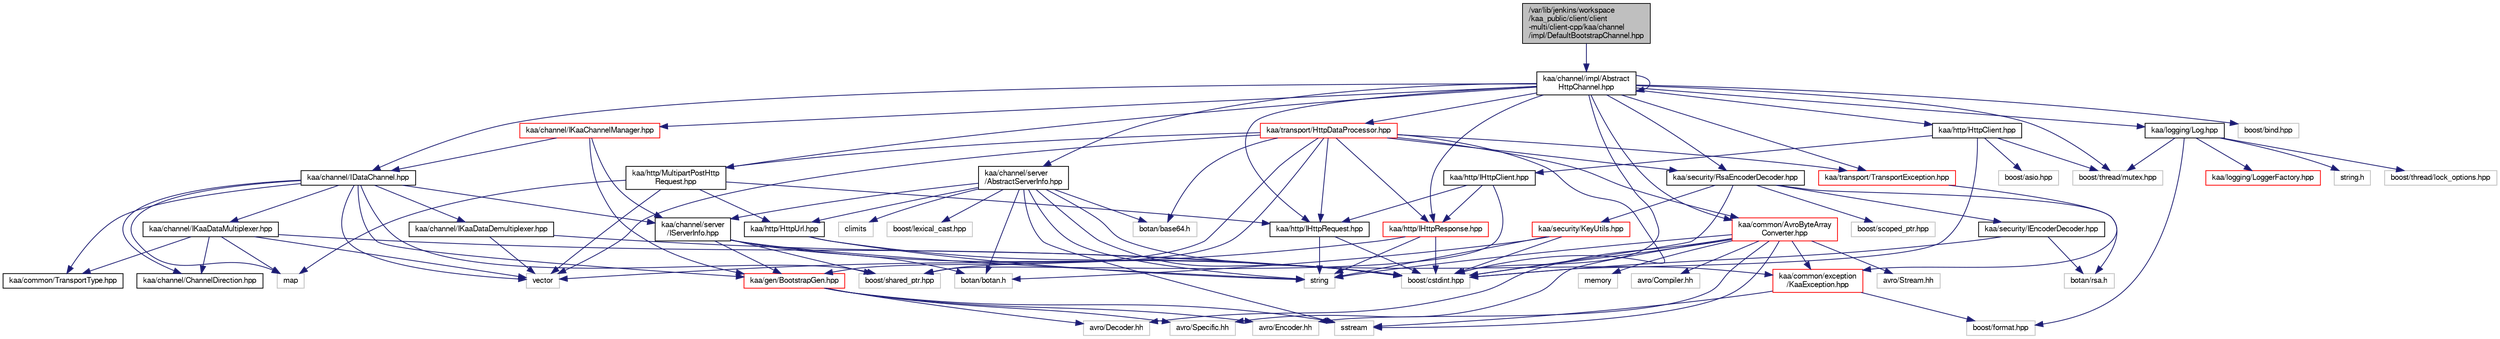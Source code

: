 digraph "/var/lib/jenkins/workspace/kaa_public/client/client-multi/client-cpp/kaa/channel/impl/DefaultBootstrapChannel.hpp"
{
  bgcolor="transparent";
  edge [fontname="FreeSans",fontsize="10",labelfontname="FreeSans",labelfontsize="10"];
  node [fontname="FreeSans",fontsize="10",shape=record];
  Node1 [label="/var/lib/jenkins/workspace\l/kaa_public/client/client\l-multi/client-cpp/kaa/channel\l/impl/DefaultBootstrapChannel.hpp",height=0.2,width=0.4,color="black", fillcolor="grey75", style="filled" fontcolor="black"];
  Node1 -> Node2 [color="midnightblue",fontsize="10",style="solid",fontname="FreeSans"];
  Node2 [label="kaa/channel/impl/Abstract\lHttpChannel.hpp",height=0.2,width=0.4,color="black",URL="$AbstractHttpChannel_8hpp.html"];
  Node2 -> Node3 [color="midnightblue",fontsize="10",style="solid",fontname="FreeSans"];
  Node3 [label="kaa/channel/IDataChannel.hpp",height=0.2,width=0.4,color="black",URL="$IDataChannel_8hpp.html"];
  Node3 -> Node4 [color="midnightblue",fontsize="10",style="solid",fontname="FreeSans"];
  Node4 [label="boost/shared_ptr.hpp",height=0.2,width=0.4,color="grey75"];
  Node3 -> Node5 [color="midnightblue",fontsize="10",style="solid",fontname="FreeSans"];
  Node5 [label="vector",height=0.2,width=0.4,color="grey75"];
  Node3 -> Node6 [color="midnightblue",fontsize="10",style="solid",fontname="FreeSans"];
  Node6 [label="map",height=0.2,width=0.4,color="grey75"];
  Node3 -> Node7 [color="midnightblue",fontsize="10",style="solid",fontname="FreeSans"];
  Node7 [label="kaa/common/TransportType.hpp",height=0.2,width=0.4,color="black",URL="$TransportType_8hpp.html"];
  Node3 -> Node8 [color="midnightblue",fontsize="10",style="solid",fontname="FreeSans"];
  Node8 [label="kaa/channel/ChannelDirection.hpp",height=0.2,width=0.4,color="black",URL="$ChannelDirection_8hpp.html"];
  Node3 -> Node9 [color="midnightblue",fontsize="10",style="solid",fontname="FreeSans"];
  Node9 [label="kaa/channel/IKaaDataMultiplexer.hpp",height=0.2,width=0.4,color="black",URL="$IKaaDataMultiplexer_8hpp.html"];
  Node9 -> Node10 [color="midnightblue",fontsize="10",style="solid",fontname="FreeSans"];
  Node10 [label="boost/cstdint.hpp",height=0.2,width=0.4,color="grey75"];
  Node9 -> Node6 [color="midnightblue",fontsize="10",style="solid",fontname="FreeSans"];
  Node9 -> Node5 [color="midnightblue",fontsize="10",style="solid",fontname="FreeSans"];
  Node9 -> Node7 [color="midnightblue",fontsize="10",style="solid",fontname="FreeSans"];
  Node9 -> Node8 [color="midnightblue",fontsize="10",style="solid",fontname="FreeSans"];
  Node3 -> Node11 [color="midnightblue",fontsize="10",style="solid",fontname="FreeSans"];
  Node11 [label="kaa/channel/IKaaDataDemultiplexer.hpp",height=0.2,width=0.4,color="black",URL="$IKaaDataDemultiplexer_8hpp.html"];
  Node11 -> Node10 [color="midnightblue",fontsize="10",style="solid",fontname="FreeSans"];
  Node11 -> Node5 [color="midnightblue",fontsize="10",style="solid",fontname="FreeSans"];
  Node3 -> Node12 [color="midnightblue",fontsize="10",style="solid",fontname="FreeSans"];
  Node12 [label="kaa/gen/BootstrapGen.hpp",height=0.2,width=0.4,color="red",URL="$BootstrapGen_8hpp.html"];
  Node12 -> Node13 [color="midnightblue",fontsize="10",style="solid",fontname="FreeSans"];
  Node13 [label="sstream",height=0.2,width=0.4,color="grey75"];
  Node12 -> Node14 [color="midnightblue",fontsize="10",style="solid",fontname="FreeSans"];
  Node14 [label="avro/Specific.hh",height=0.2,width=0.4,color="grey75"];
  Node12 -> Node15 [color="midnightblue",fontsize="10",style="solid",fontname="FreeSans"];
  Node15 [label="avro/Encoder.hh",height=0.2,width=0.4,color="grey75"];
  Node12 -> Node16 [color="midnightblue",fontsize="10",style="solid",fontname="FreeSans"];
  Node16 [label="avro/Decoder.hh",height=0.2,width=0.4,color="grey75"];
  Node3 -> Node17 [color="midnightblue",fontsize="10",style="solid",fontname="FreeSans"];
  Node17 [label="kaa/channel/server\l/IServerInfo.hpp",height=0.2,width=0.4,color="black",URL="$IServerInfo_8hpp.html"];
  Node17 -> Node18 [color="midnightblue",fontsize="10",style="solid",fontname="FreeSans"];
  Node18 [label="string",height=0.2,width=0.4,color="grey75"];
  Node17 -> Node19 [color="midnightblue",fontsize="10",style="solid",fontname="FreeSans"];
  Node19 [label="botan/botan.h",height=0.2,width=0.4,color="grey75"];
  Node17 -> Node10 [color="midnightblue",fontsize="10",style="solid",fontname="FreeSans"];
  Node17 -> Node4 [color="midnightblue",fontsize="10",style="solid",fontname="FreeSans"];
  Node17 -> Node12 [color="midnightblue",fontsize="10",style="solid",fontname="FreeSans"];
  Node2 -> Node20 [color="midnightblue",fontsize="10",style="solid",fontname="FreeSans"];
  Node20 [label="kaa/channel/server\l/AbstractServerInfo.hpp",height=0.2,width=0.4,color="black",URL="$AbstractServerInfo_8hpp.html"];
  Node20 -> Node18 [color="midnightblue",fontsize="10",style="solid",fontname="FreeSans"];
  Node20 -> Node13 [color="midnightblue",fontsize="10",style="solid",fontname="FreeSans"];
  Node20 -> Node21 [color="midnightblue",fontsize="10",style="solid",fontname="FreeSans"];
  Node21 [label="climits",height=0.2,width=0.4,color="grey75"];
  Node20 -> Node10 [color="midnightblue",fontsize="10",style="solid",fontname="FreeSans"];
  Node20 -> Node22 [color="midnightblue",fontsize="10",style="solid",fontname="FreeSans"];
  Node22 [label="boost/lexical_cast.hpp",height=0.2,width=0.4,color="grey75"];
  Node20 -> Node19 [color="midnightblue",fontsize="10",style="solid",fontname="FreeSans"];
  Node20 -> Node23 [color="midnightblue",fontsize="10",style="solid",fontname="FreeSans"];
  Node23 [label="botan/base64.h",height=0.2,width=0.4,color="grey75"];
  Node20 -> Node17 [color="midnightblue",fontsize="10",style="solid",fontname="FreeSans"];
  Node20 -> Node24 [color="midnightblue",fontsize="10",style="solid",fontname="FreeSans"];
  Node24 [label="kaa/common/exception\l/KaaException.hpp",height=0.2,width=0.4,color="red",URL="$KaaException_8hpp.html"];
  Node24 -> Node25 [color="midnightblue",fontsize="10",style="solid",fontname="FreeSans"];
  Node25 [label="boost/format.hpp",height=0.2,width=0.4,color="grey75"];
  Node24 -> Node13 [color="midnightblue",fontsize="10",style="solid",fontname="FreeSans"];
  Node20 -> Node26 [color="midnightblue",fontsize="10",style="solid",fontname="FreeSans"];
  Node26 [label="kaa/http/HttpUrl.hpp",height=0.2,width=0.4,color="black",URL="$HttpUrl_8hpp.html"];
  Node26 -> Node18 [color="midnightblue",fontsize="10",style="solid",fontname="FreeSans"];
  Node26 -> Node10 [color="midnightblue",fontsize="10",style="solid",fontname="FreeSans"];
  Node2 -> Node27 [color="midnightblue",fontsize="10",style="solid",fontname="FreeSans"];
  Node27 [label="kaa/http/HttpClient.hpp",height=0.2,width=0.4,color="black",URL="$HttpClient_8hpp.html"];
  Node27 -> Node28 [color="midnightblue",fontsize="10",style="solid",fontname="FreeSans"];
  Node28 [label="kaa/http/IHttpClient.hpp",height=0.2,width=0.4,color="black",URL="$IHttpClient_8hpp.html"];
  Node28 -> Node4 [color="midnightblue",fontsize="10",style="solid",fontname="FreeSans"];
  Node28 -> Node29 [color="midnightblue",fontsize="10",style="solid",fontname="FreeSans"];
  Node29 [label="kaa/http/IHttpResponse.hpp",height=0.2,width=0.4,color="red",URL="$IHttpResponse_8hpp.html"];
  Node29 -> Node10 [color="midnightblue",fontsize="10",style="solid",fontname="FreeSans"];
  Node29 -> Node18 [color="midnightblue",fontsize="10",style="solid",fontname="FreeSans"];
  Node29 -> Node5 [color="midnightblue",fontsize="10",style="solid",fontname="FreeSans"];
  Node28 -> Node30 [color="midnightblue",fontsize="10",style="solid",fontname="FreeSans"];
  Node30 [label="kaa/http/IHttpRequest.hpp",height=0.2,width=0.4,color="black",URL="$IHttpRequest_8hpp.html"];
  Node30 -> Node18 [color="midnightblue",fontsize="10",style="solid",fontname="FreeSans"];
  Node30 -> Node10 [color="midnightblue",fontsize="10",style="solid",fontname="FreeSans"];
  Node27 -> Node10 [color="midnightblue",fontsize="10",style="solid",fontname="FreeSans"];
  Node27 -> Node31 [color="midnightblue",fontsize="10",style="solid",fontname="FreeSans"];
  Node31 [label="boost/asio.hpp",height=0.2,width=0.4,color="grey75"];
  Node27 -> Node32 [color="midnightblue",fontsize="10",style="solid",fontname="FreeSans"];
  Node32 [label="boost/thread/mutex.hpp",height=0.2,width=0.4,color="grey75"];
  Node2 -> Node2 [color="midnightblue",fontsize="10",style="solid",fontname="FreeSans"];
  Node2 -> Node33 [color="midnightblue",fontsize="10",style="solid",fontname="FreeSans"];
  Node33 [label="kaa/logging/Log.hpp",height=0.2,width=0.4,color="black",URL="$Log_8hpp.html"];
  Node33 -> Node34 [color="midnightblue",fontsize="10",style="solid",fontname="FreeSans"];
  Node34 [label="kaa/logging/LoggerFactory.hpp",height=0.2,width=0.4,color="red",URL="$LoggerFactory_8hpp.html"];
  Node33 -> Node35 [color="midnightblue",fontsize="10",style="solid",fontname="FreeSans"];
  Node35 [label="string.h",height=0.2,width=0.4,color="grey75"];
  Node33 -> Node25 [color="midnightblue",fontsize="10",style="solid",fontname="FreeSans"];
  Node33 -> Node32 [color="midnightblue",fontsize="10",style="solid",fontname="FreeSans"];
  Node33 -> Node36 [color="midnightblue",fontsize="10",style="solid",fontname="FreeSans"];
  Node36 [label="boost/thread/lock_options.hpp",height=0.2,width=0.4,color="grey75"];
  Node2 -> Node37 [color="midnightblue",fontsize="10",style="solid",fontname="FreeSans"];
  Node37 [label="kaa/security/RsaEncoderDecoder.hpp",height=0.2,width=0.4,color="black",URL="$RsaEncoderDecoder_8hpp.html"];
  Node37 -> Node38 [color="midnightblue",fontsize="10",style="solid",fontname="FreeSans"];
  Node38 [label="kaa/security/KeyUtils.hpp",height=0.2,width=0.4,color="red",URL="$KeyUtils_8hpp.html"];
  Node38 -> Node19 [color="midnightblue",fontsize="10",style="solid",fontname="FreeSans"];
  Node38 -> Node18 [color="midnightblue",fontsize="10",style="solid",fontname="FreeSans"];
  Node38 -> Node10 [color="midnightblue",fontsize="10",style="solid",fontname="FreeSans"];
  Node37 -> Node39 [color="midnightblue",fontsize="10",style="solid",fontname="FreeSans"];
  Node39 [label="kaa/security/IEncoderDecoder.hpp",height=0.2,width=0.4,color="black",URL="$IEncoderDecoder_8hpp.html"];
  Node39 -> Node40 [color="midnightblue",fontsize="10",style="solid",fontname="FreeSans"];
  Node40 [label="botan/rsa.h",height=0.2,width=0.4,color="grey75"];
  Node39 -> Node10 [color="midnightblue",fontsize="10",style="solid",fontname="FreeSans"];
  Node37 -> Node40 [color="midnightblue",fontsize="10",style="solid",fontname="FreeSans"];
  Node37 -> Node41 [color="midnightblue",fontsize="10",style="solid",fontname="FreeSans"];
  Node41 [label="boost/scoped_ptr.hpp",height=0.2,width=0.4,color="grey75"];
  Node37 -> Node10 [color="midnightblue",fontsize="10",style="solid",fontname="FreeSans"];
  Node2 -> Node42 [color="midnightblue",fontsize="10",style="solid",fontname="FreeSans"];
  Node42 [label="kaa/common/AvroByteArray\lConverter.hpp",height=0.2,width=0.4,color="red",URL="$AvroByteArrayConverter_8hpp.html"];
  Node42 -> Node18 [color="midnightblue",fontsize="10",style="solid",fontname="FreeSans"];
  Node42 -> Node43 [color="midnightblue",fontsize="10",style="solid",fontname="FreeSans"];
  Node43 [label="memory",height=0.2,width=0.4,color="grey75"];
  Node42 -> Node13 [color="midnightblue",fontsize="10",style="solid",fontname="FreeSans"];
  Node42 -> Node44 [color="midnightblue",fontsize="10",style="solid",fontname="FreeSans"];
  Node44 [label="avro/Compiler.hh",height=0.2,width=0.4,color="grey75"];
  Node42 -> Node14 [color="midnightblue",fontsize="10",style="solid",fontname="FreeSans"];
  Node42 -> Node45 [color="midnightblue",fontsize="10",style="solid",fontname="FreeSans"];
  Node45 [label="avro/Stream.hh",height=0.2,width=0.4,color="grey75"];
  Node42 -> Node15 [color="midnightblue",fontsize="10",style="solid",fontname="FreeSans"];
  Node42 -> Node16 [color="midnightblue",fontsize="10",style="solid",fontname="FreeSans"];
  Node42 -> Node10 [color="midnightblue",fontsize="10",style="solid",fontname="FreeSans"];
  Node42 -> Node24 [color="midnightblue",fontsize="10",style="solid",fontname="FreeSans"];
  Node2 -> Node29 [color="midnightblue",fontsize="10",style="solid",fontname="FreeSans"];
  Node2 -> Node30 [color="midnightblue",fontsize="10",style="solid",fontname="FreeSans"];
  Node2 -> Node46 [color="midnightblue",fontsize="10",style="solid",fontname="FreeSans"];
  Node46 [label="kaa/http/MultipartPostHttp\lRequest.hpp",height=0.2,width=0.4,color="black",URL="$MultipartPostHttpRequest_8hpp.html"];
  Node46 -> Node30 [color="midnightblue",fontsize="10",style="solid",fontname="FreeSans"];
  Node46 -> Node26 [color="midnightblue",fontsize="10",style="solid",fontname="FreeSans"];
  Node46 -> Node6 [color="midnightblue",fontsize="10",style="solid",fontname="FreeSans"];
  Node46 -> Node5 [color="midnightblue",fontsize="10",style="solid",fontname="FreeSans"];
  Node2 -> Node47 [color="midnightblue",fontsize="10",style="solid",fontname="FreeSans"];
  Node47 [label="boost/bind.hpp",height=0.2,width=0.4,color="grey75"];
  Node2 -> Node10 [color="midnightblue",fontsize="10",style="solid",fontname="FreeSans"];
  Node2 -> Node32 [color="midnightblue",fontsize="10",style="solid",fontname="FreeSans"];
  Node2 -> Node48 [color="midnightblue",fontsize="10",style="solid",fontname="FreeSans"];
  Node48 [label="kaa/transport/HttpDataProcessor.hpp",height=0.2,width=0.4,color="red",URL="$HttpDataProcessor_8hpp.html"];
  Node48 -> Node37 [color="midnightblue",fontsize="10",style="solid",fontname="FreeSans"];
  Node48 -> Node42 [color="midnightblue",fontsize="10",style="solid",fontname="FreeSans"];
  Node48 -> Node29 [color="midnightblue",fontsize="10",style="solid",fontname="FreeSans"];
  Node48 -> Node30 [color="midnightblue",fontsize="10",style="solid",fontname="FreeSans"];
  Node48 -> Node46 [color="midnightblue",fontsize="10",style="solid",fontname="FreeSans"];
  Node48 -> Node49 [color="midnightblue",fontsize="10",style="solid",fontname="FreeSans"];
  Node49 [label="kaa/transport/TransportException.hpp",height=0.2,width=0.4,color="red",URL="$TransportException_8hpp.html"];
  Node49 -> Node24 [color="midnightblue",fontsize="10",style="solid",fontname="FreeSans"];
  Node48 -> Node12 [color="midnightblue",fontsize="10",style="solid",fontname="FreeSans"];
  Node48 -> Node5 [color="midnightblue",fontsize="10",style="solid",fontname="FreeSans"];
  Node48 -> Node4 [color="midnightblue",fontsize="10",style="solid",fontname="FreeSans"];
  Node48 -> Node10 [color="midnightblue",fontsize="10",style="solid",fontname="FreeSans"];
  Node48 -> Node23 [color="midnightblue",fontsize="10",style="solid",fontname="FreeSans"];
  Node2 -> Node49 [color="midnightblue",fontsize="10",style="solid",fontname="FreeSans"];
  Node2 -> Node50 [color="midnightblue",fontsize="10",style="solid",fontname="FreeSans"];
  Node50 [label="kaa/channel/IKaaChannelManager.hpp",height=0.2,width=0.4,color="red",URL="$IKaaChannelManager_8hpp.html"];
  Node50 -> Node12 [color="midnightblue",fontsize="10",style="solid",fontname="FreeSans"];
  Node50 -> Node3 [color="midnightblue",fontsize="10",style="solid",fontname="FreeSans"];
  Node50 -> Node17 [color="midnightblue",fontsize="10",style="solid",fontname="FreeSans"];
}

